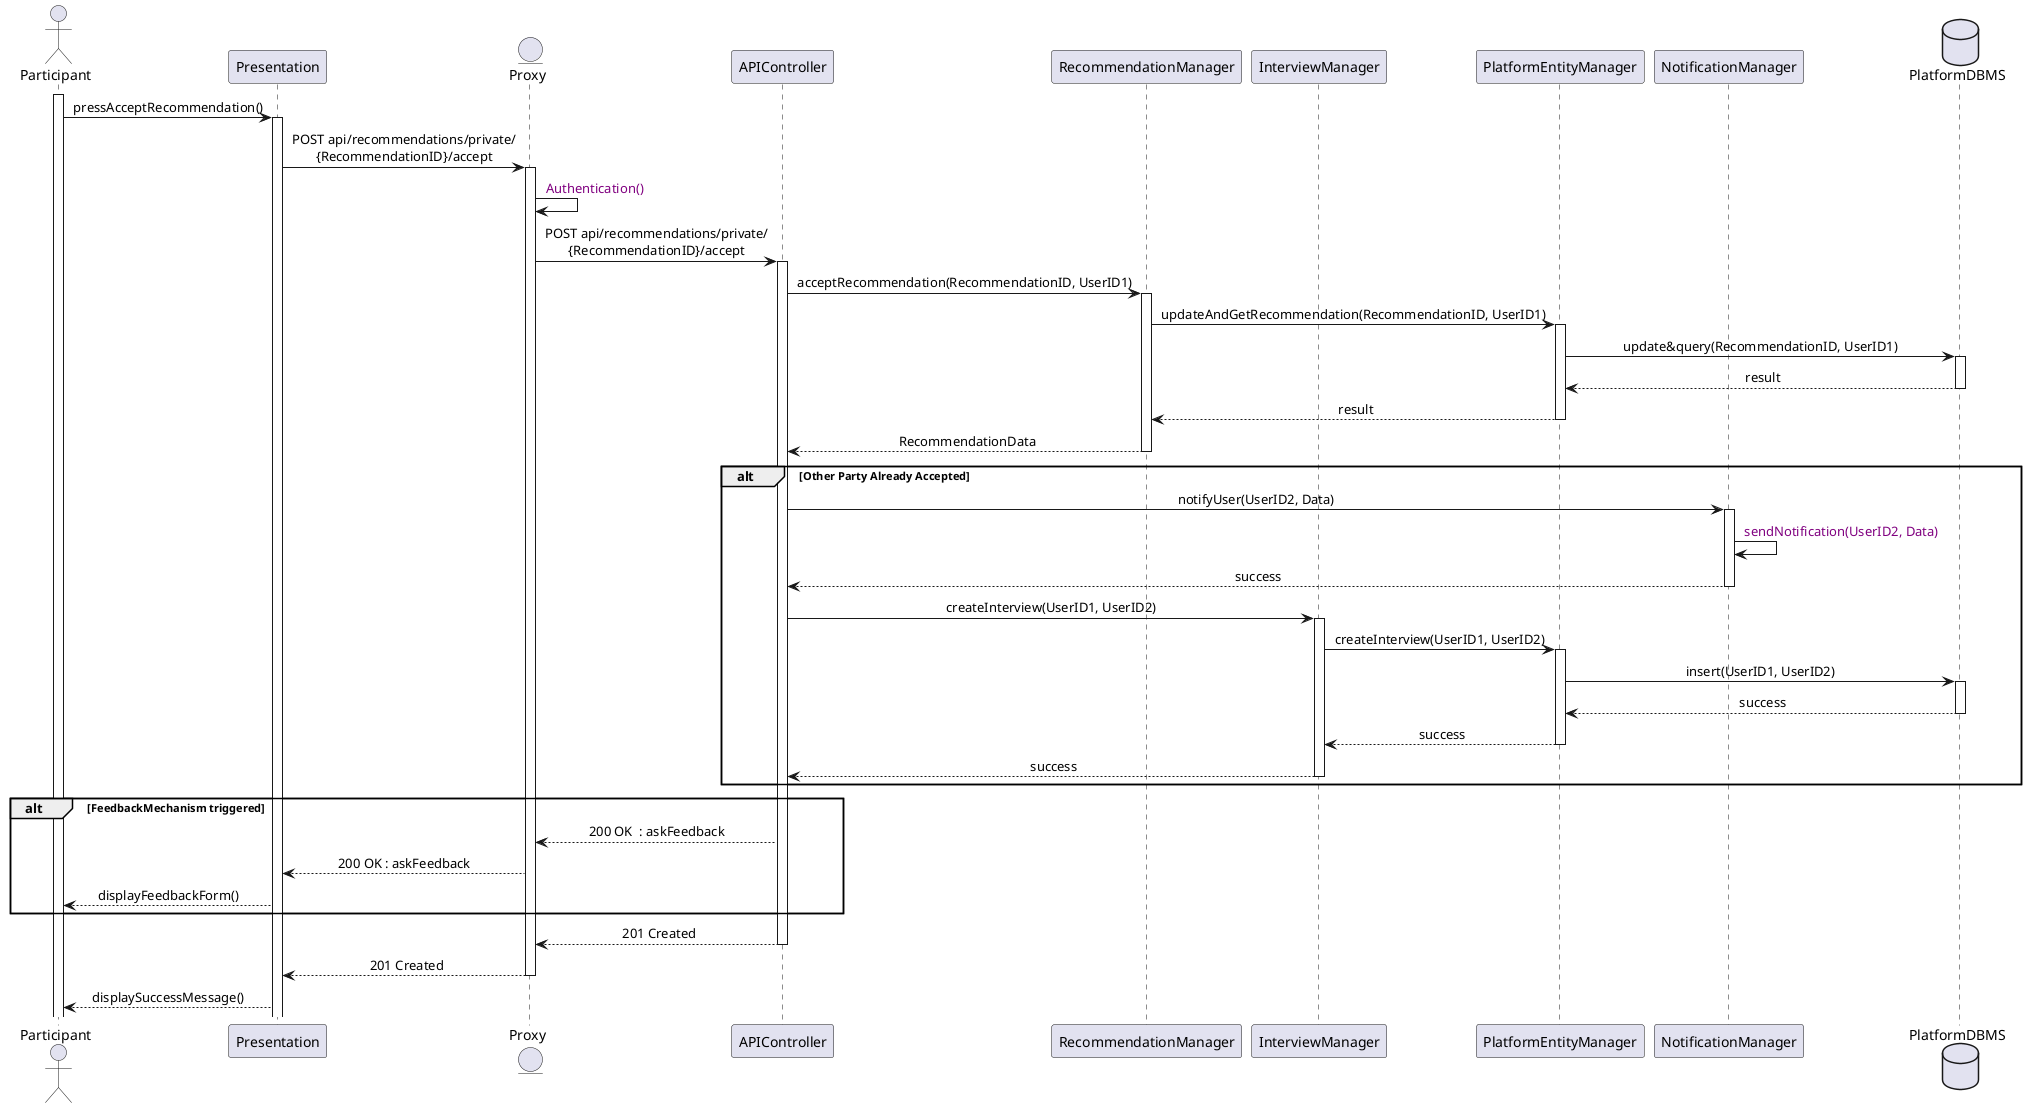 @startuml AcceptRecommendation
skinparam sequenceMessageAlign center
actor       Participant
participant  Presentation
entity      Proxy
participant APIController
participant RecommendationManager
participant InterviewManager
participant PlatformEntityManager
participant NotificationManager
database    PlatformDBMS

activate Participant
Participant -> Presentation : pressAcceptRecommendation()
activate Presentation
Presentation -> Proxy : POST api/recommendations/private/\n{RecommendationID}/accept
activate Proxy
Proxy -> Proxy : <color:purple> Authentication()

Proxy -> APIController ++ : POST api/recommendations/private/\n{RecommendationID}/accept
APIController -> RecommendationManager ++ : acceptRecommendation(RecommendationID, UserID1)
RecommendationManager -> PlatformEntityManager ++ : updateAndGetRecommendation(RecommendationID, UserID1)
PlatformEntityManager -> PlatformDBMS ++ : update&query(RecommendationID, UserID1)
PlatformDBMS --> PlatformEntityManager -- : result
PlatformEntityManager --> RecommendationManager -- : result
RecommendationManager --> APIController -- : RecommendationData

alt Other Party Already Accepted
    APIController -> NotificationManager ++ : notifyUser(UserID2, Data)
    NotificationManager -> NotificationManager : <color:purple> sendNotification(UserID2, Data)
    NotificationManager --> APIController -- : success
    APIController -> InterviewManager ++ : createInterview(UserID1, UserID2)
    InterviewManager -> PlatformEntityManager ++ : createInterview(UserID1, UserID2)
    PlatformEntityManager -> PlatformDBMS ++ : insert(UserID1, UserID2)
    PlatformDBMS --> PlatformEntityManager -- : success
    PlatformEntityManager --> InterviewManager -- : success
    InterviewManager --> APIController -- : success
end
alt FeedbackMechanism triggered
    APIController --> Proxy : 200 OK  : askFeedback
    Proxy --> Presentation : 200 OK : askFeedback
    Presentation --> Participant : displayFeedbackForm()
end

APIController --> Proxy : 201 Created  
deactivate APIController
Proxy --> Presentation : 201 Created 
deactivate Proxy
Presentation --> Participant : displaySuccessMessage()

@enduml
